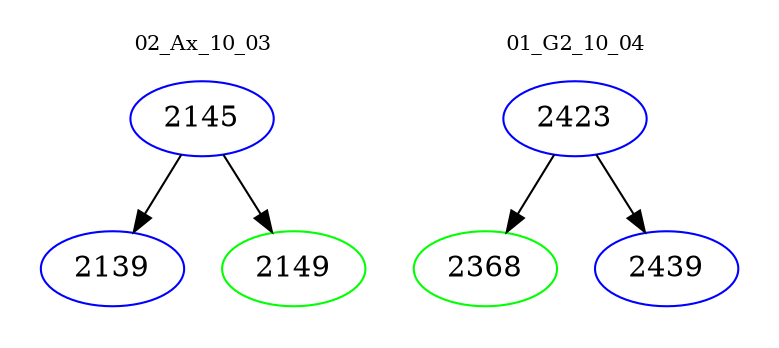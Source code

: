 digraph{
subgraph cluster_0 {
color = white
label = "02_Ax_10_03";
fontsize=10;
T0_2145 [label="2145", color="blue"]
T0_2145 -> T0_2139 [color="black"]
T0_2139 [label="2139", color="blue"]
T0_2145 -> T0_2149 [color="black"]
T0_2149 [label="2149", color="green"]
}
subgraph cluster_1 {
color = white
label = "01_G2_10_04";
fontsize=10;
T1_2423 [label="2423", color="blue"]
T1_2423 -> T1_2368 [color="black"]
T1_2368 [label="2368", color="green"]
T1_2423 -> T1_2439 [color="black"]
T1_2439 [label="2439", color="blue"]
}
}
